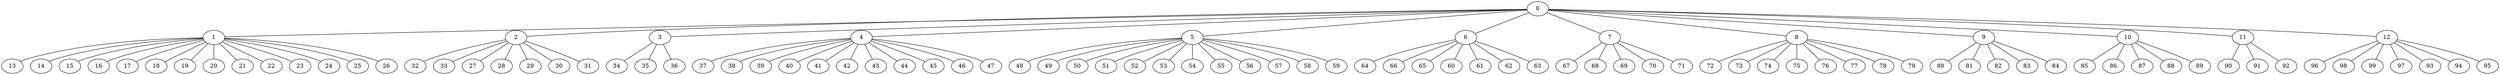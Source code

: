 
graph graphname {
    0 -- 1
0 -- 2
0 -- 3
0 -- 4
0 -- 5
0 -- 6
0 -- 7
0 -- 8
0 -- 9
0 -- 10
0 -- 11
0 -- 12
1 -- 13
1 -- 14
1 -- 15
1 -- 16
1 -- 17
1 -- 18
1 -- 19
1 -- 20
1 -- 21
1 -- 22
1 -- 23
1 -- 24
1 -- 25
1 -- 26
2 -- 32
2 -- 33
2 -- 27
2 -- 28
2 -- 29
2 -- 30
2 -- 31
3 -- 34
3 -- 35
3 -- 36
4 -- 37
4 -- 38
4 -- 39
4 -- 40
4 -- 41
4 -- 42
4 -- 43
4 -- 44
4 -- 45
4 -- 46
4 -- 47
5 -- 48
5 -- 49
5 -- 50
5 -- 51
5 -- 52
5 -- 53
5 -- 54
5 -- 55
5 -- 56
5 -- 57
5 -- 58
5 -- 59
6 -- 64
6 -- 66
6 -- 65
6 -- 60
6 -- 61
6 -- 62
6 -- 63
7 -- 67
7 -- 68
7 -- 69
7 -- 70
7 -- 71
8 -- 72
8 -- 73
8 -- 74
8 -- 75
8 -- 76
8 -- 77
8 -- 78
8 -- 79
9 -- 80
9 -- 81
9 -- 82
9 -- 83
9 -- 84
10 -- 85
10 -- 86
10 -- 87
10 -- 88
10 -- 89
11 -- 90
11 -- 91
11 -- 92
12 -- 96
12 -- 98
12 -- 99
12 -- 97
12 -- 93
12 -- 94
12 -- 95

}
